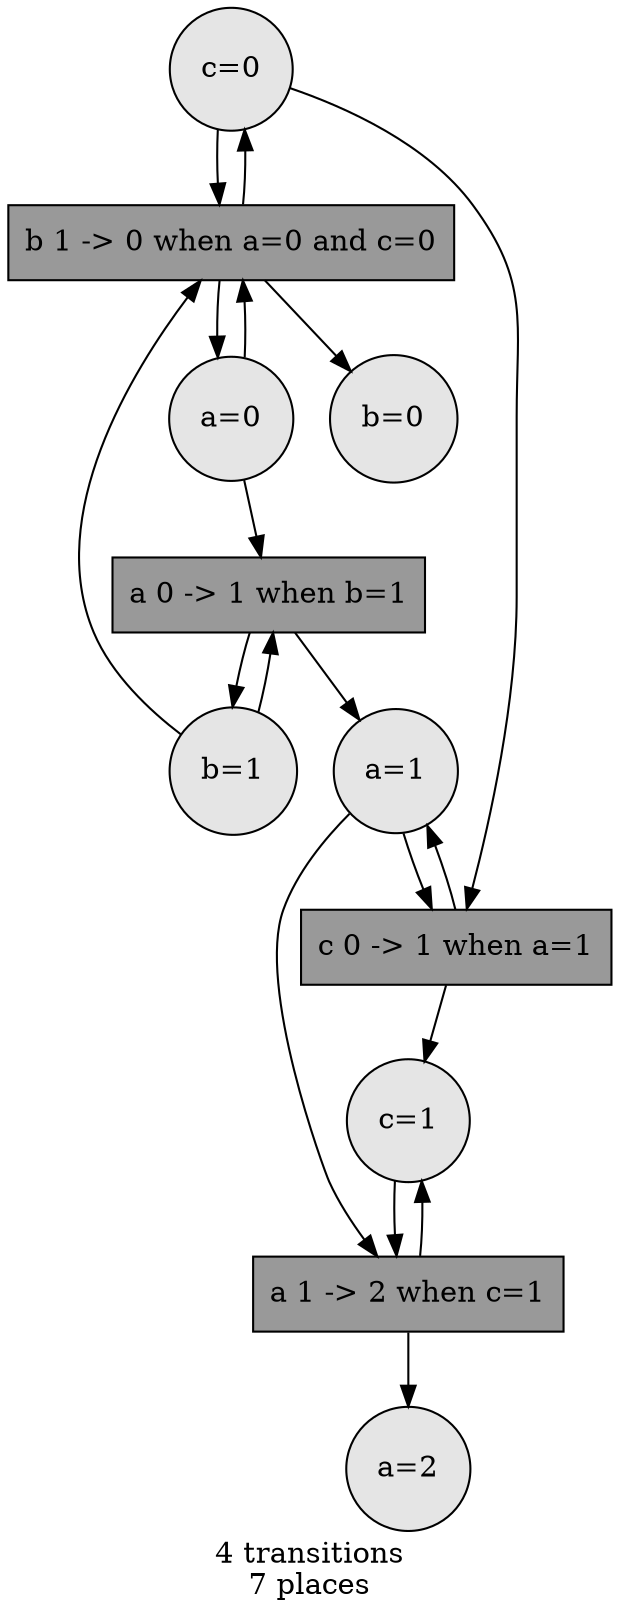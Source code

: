 digraph {
	/* places */
	node    [style=filled fillcolor=gray90 shape=circle];
	p6      [label="c=1"];
	p5      [label="c=0"]; /* initial */
	p4      [label="b=1"];
	p3      [label="b=0"]; /* initial */
	p2      [label="a=2"];
	p1      [label="a=1"];
	p0      [label="a=0"]; /* initial */

	/* transitions */
	node    [shape=box style=filled fillcolor=grey60];
	t4      [label="b 1 -> 0 when a=0 and c=0"];
	t3      [label="a 0 -> 1 when b=1"];
	t2      [label="a 1 -> 2 when c=1"];
	t1      [label="c 0 -> 1 when a=1"];

	/* postset of each transition */
	t4      -> p5;
	t4      -> p3;
	t4      -> p0;
	t3      -> p4;
	t3      -> p1;
	t2      -> p6;
	t2      -> p2;
	t1      -> p6;
	t1      -> p1;

	/* preset and context of each transition */
	p5      -> t4;
	p4      -> t4;
	p0      -> t4;
	p4      -> t3;
	p0      -> t3;
	p6      -> t2;
	p1      -> t2;
	p5      -> t1;
	p1      -> t1;

	graph   [label="4 transitions\n7 places"];
}
